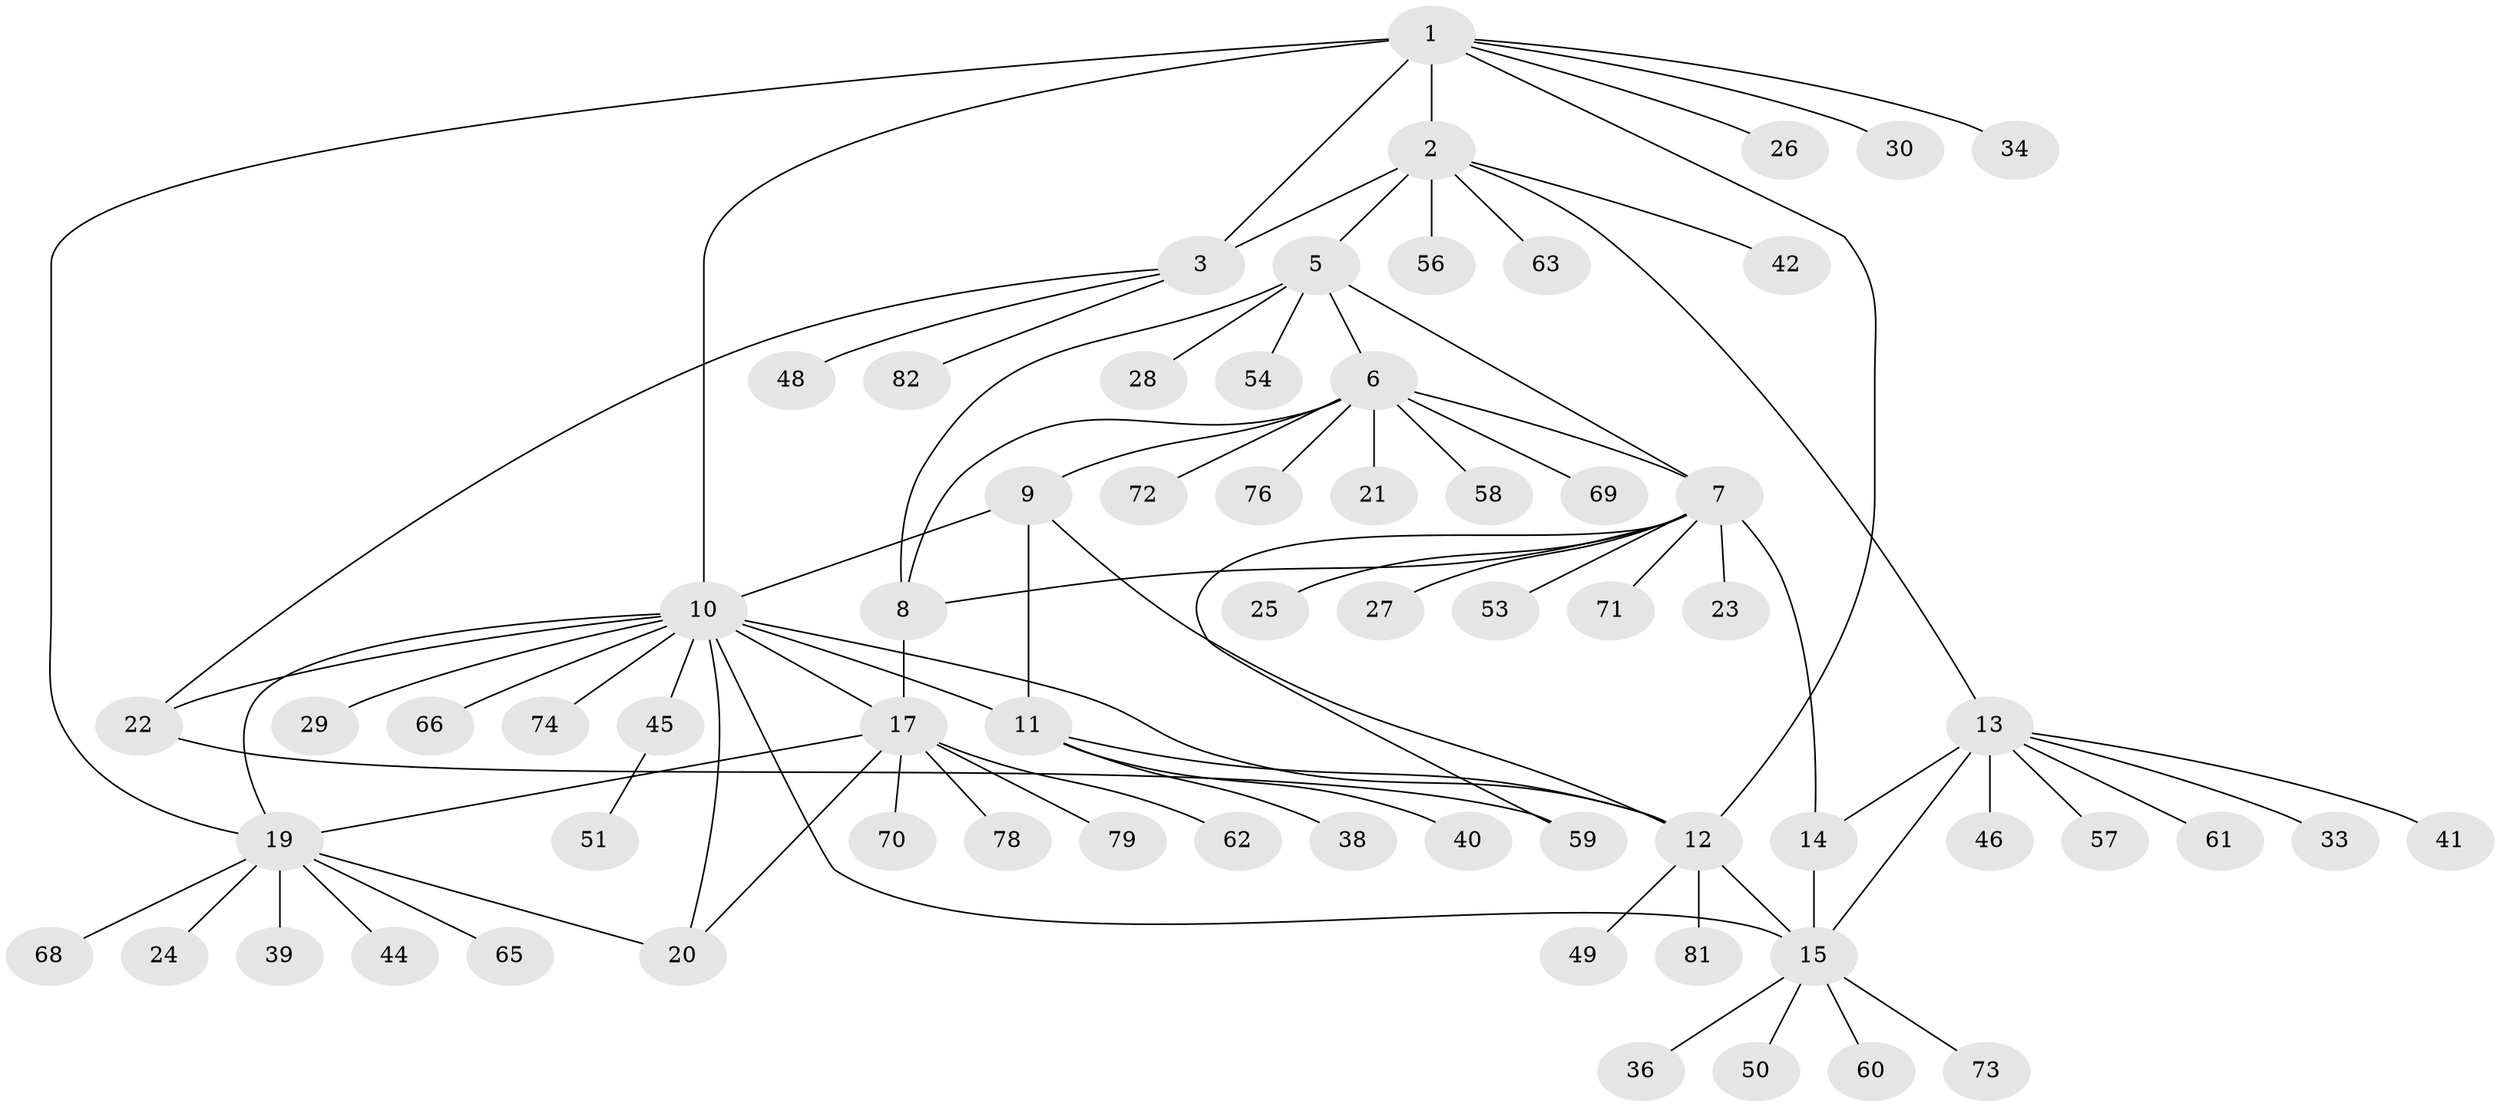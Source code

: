 // Generated by graph-tools (version 1.1) at 2025/24/03/03/25 07:24:12]
// undirected, 66 vertices, 85 edges
graph export_dot {
graph [start="1"]
  node [color=gray90,style=filled];
  1 [super="+43"];
  2 [super="+31"];
  3 [super="+4"];
  5 [super="+67"];
  6 [super="+75"];
  7 [super="+64"];
  8 [super="+35"];
  9 [super="+47"];
  10 [super="+18"];
  11;
  12;
  13 [super="+37"];
  14;
  15 [super="+16"];
  17 [super="+32"];
  19 [super="+52"];
  20;
  21;
  22 [super="+55"];
  23;
  24;
  25;
  26;
  27;
  28;
  29;
  30;
  33;
  34;
  36;
  38;
  39;
  40;
  41;
  42;
  44;
  45;
  46;
  48;
  49 [super="+77"];
  50;
  51;
  53;
  54;
  56;
  57;
  58;
  59;
  60;
  61;
  62;
  63;
  65;
  66;
  68;
  69 [super="+80"];
  70;
  71;
  72;
  73;
  74;
  76;
  78;
  79;
  81;
  82;
  1 -- 2;
  1 -- 3 [weight=2];
  1 -- 10;
  1 -- 19;
  1 -- 26;
  1 -- 30;
  1 -- 34;
  1 -- 12;
  2 -- 3 [weight=2];
  2 -- 5;
  2 -- 13;
  2 -- 42;
  2 -- 56;
  2 -- 63;
  3 -- 48;
  3 -- 82;
  3 -- 22;
  5 -- 6;
  5 -- 7;
  5 -- 8;
  5 -- 28;
  5 -- 54;
  6 -- 7;
  6 -- 8;
  6 -- 9;
  6 -- 21;
  6 -- 58;
  6 -- 69;
  6 -- 72;
  6 -- 76;
  7 -- 8;
  7 -- 14;
  7 -- 23;
  7 -- 25;
  7 -- 27;
  7 -- 53;
  7 -- 59;
  7 -- 71;
  8 -- 17 [weight=2];
  9 -- 10;
  9 -- 11;
  9 -- 12;
  10 -- 11;
  10 -- 12;
  10 -- 22;
  10 -- 29;
  10 -- 66;
  10 -- 17;
  10 -- 19;
  10 -- 20;
  10 -- 74;
  10 -- 45;
  10 -- 15;
  11 -- 12;
  11 -- 38;
  11 -- 40;
  12 -- 15;
  12 -- 49;
  12 -- 81;
  13 -- 14;
  13 -- 15 [weight=2];
  13 -- 33;
  13 -- 41;
  13 -- 57;
  13 -- 61;
  13 -- 46;
  14 -- 15 [weight=2];
  15 -- 36;
  15 -- 73;
  15 -- 50;
  15 -- 60;
  17 -- 19;
  17 -- 20;
  17 -- 62;
  17 -- 70;
  17 -- 78;
  17 -- 79;
  19 -- 20;
  19 -- 24;
  19 -- 39;
  19 -- 44;
  19 -- 65;
  19 -- 68;
  22 -- 59;
  45 -- 51;
}
